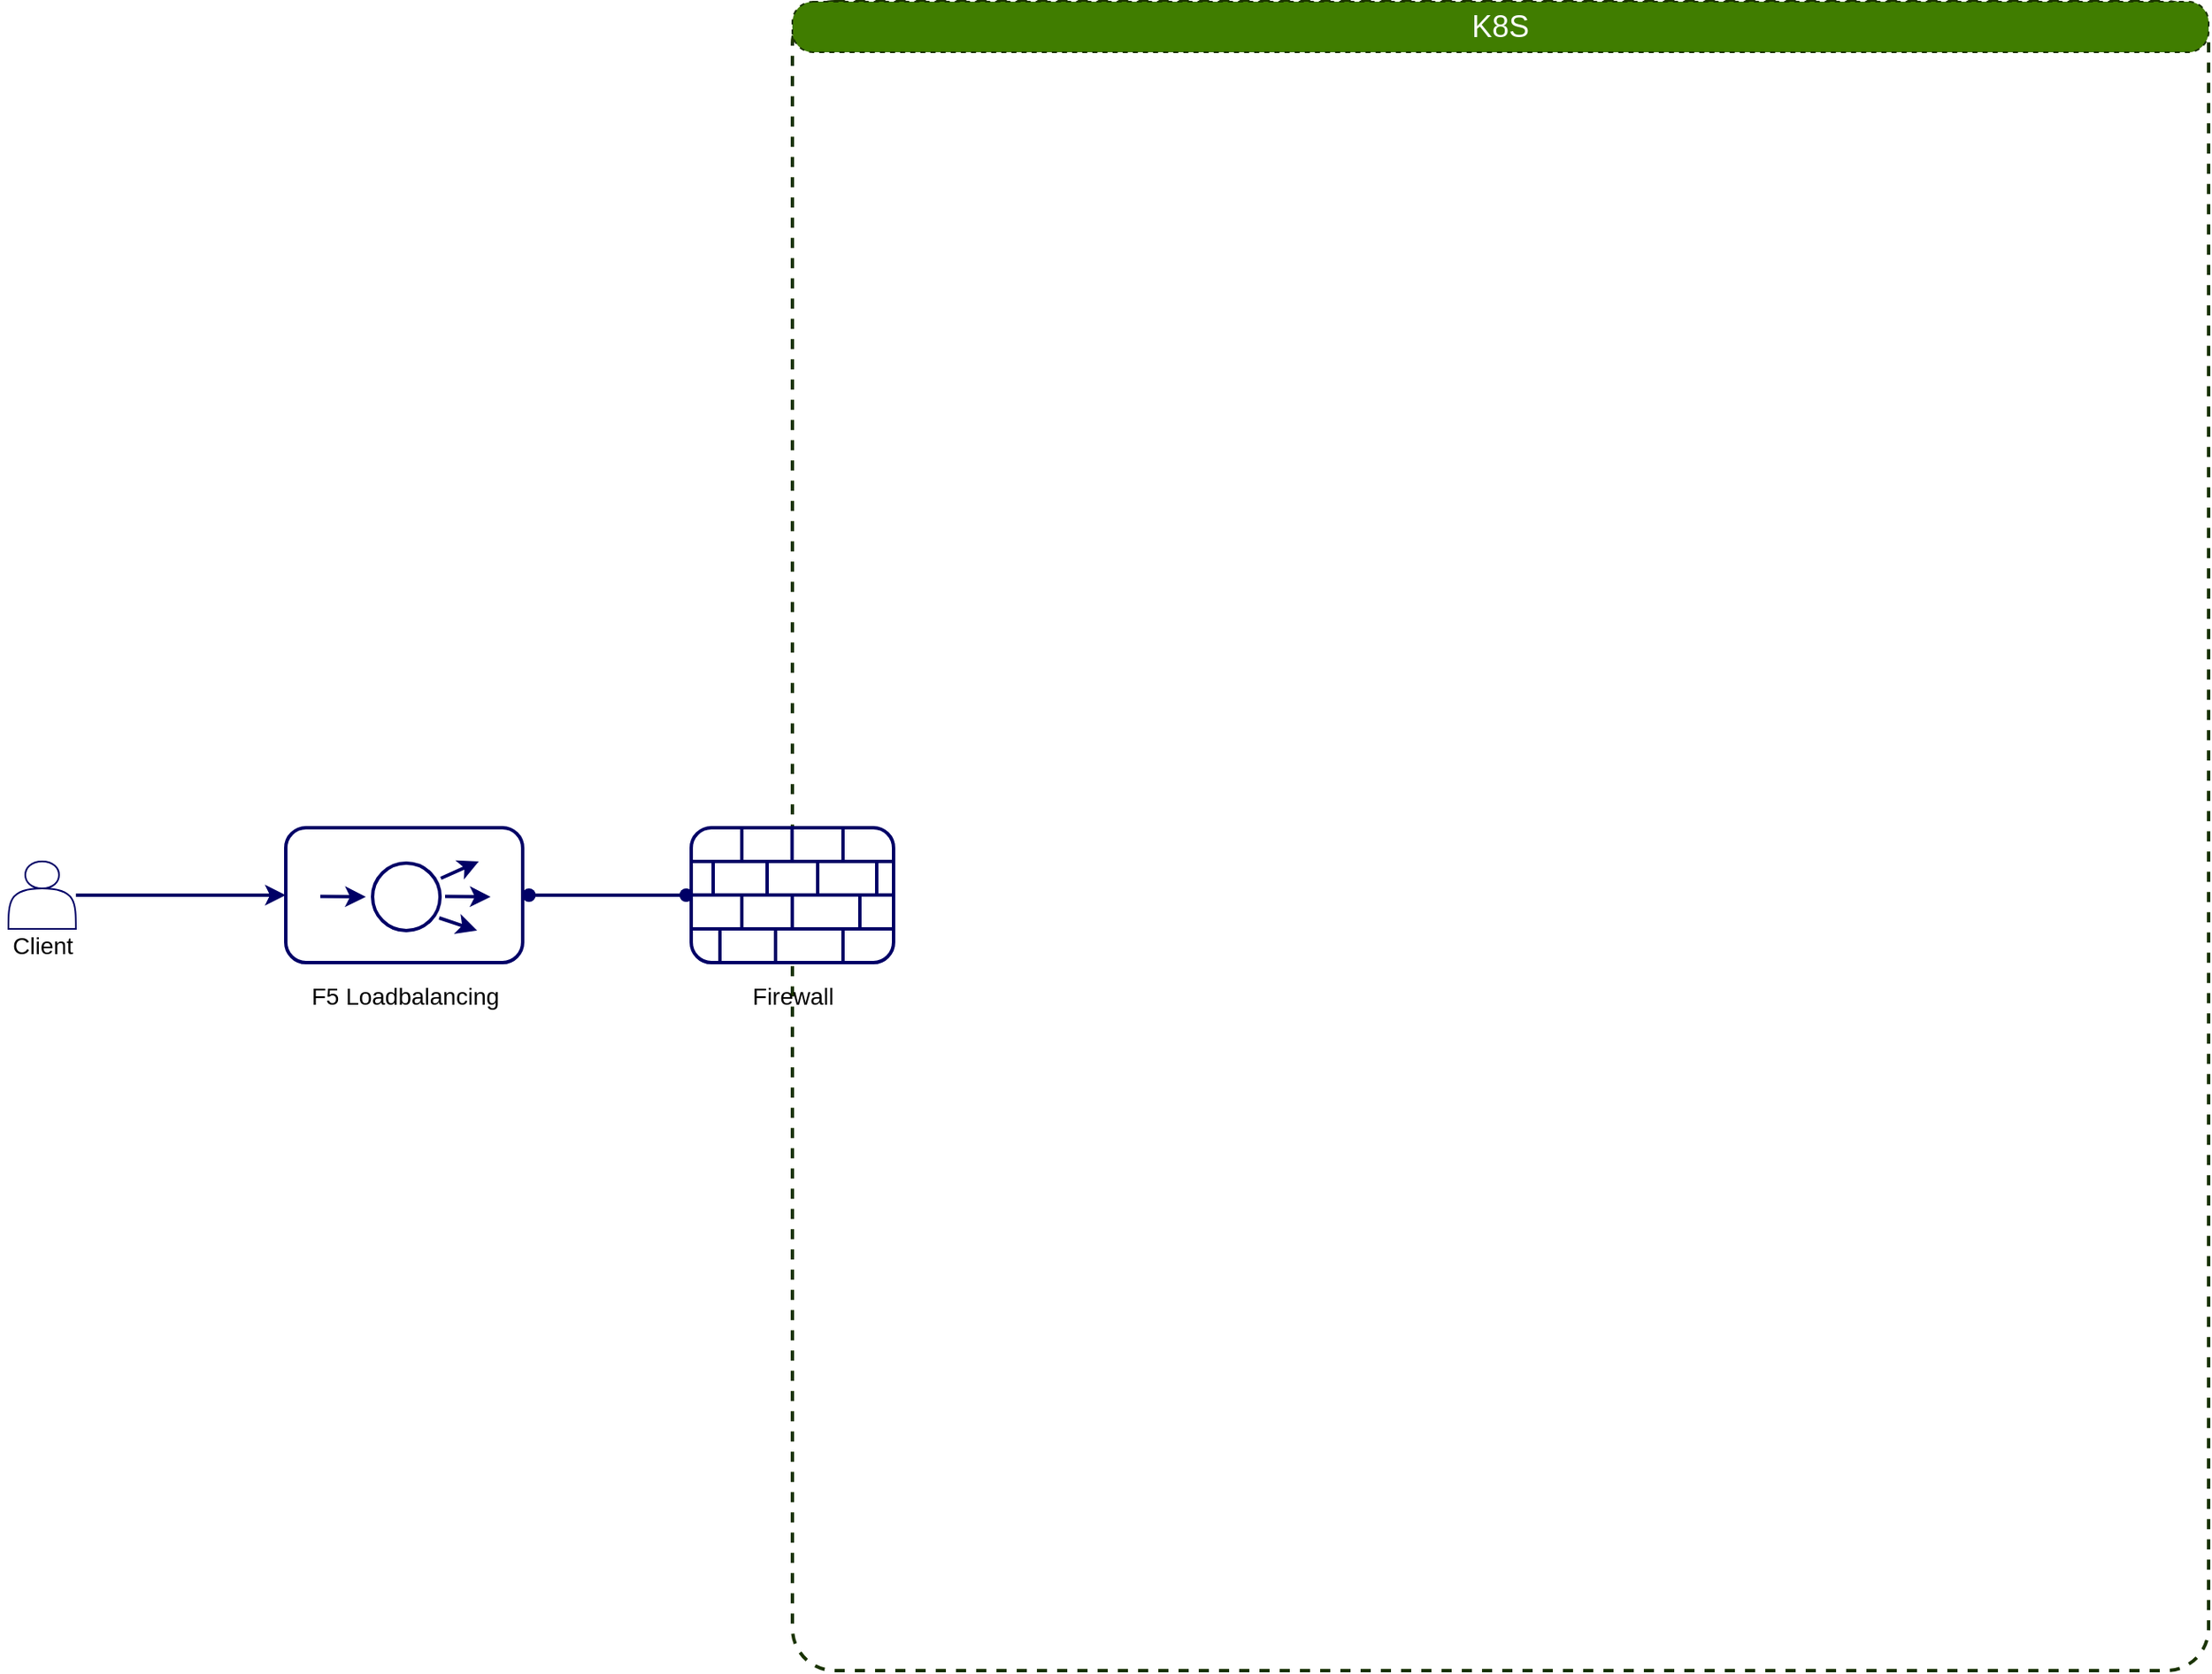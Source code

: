 <mxfile version="15.7.4" type="github">
  <diagram id="7NeZhMhzlDyfyFx5x0S0" name="Trang-1">
    <mxGraphModel dx="1884" dy="1044" grid="1" gridSize="10" guides="1" tooltips="1" connect="1" arrows="1" fold="1" page="1" pageScale="1" pageWidth="4681" pageHeight="3300" math="0" shadow="0">
      <root>
        <mxCell id="0" />
        <mxCell id="1" parent="0" />
        <mxCell id="WZIwgjO6Ospco73MhqYw-19" value="" style="group" vertex="1" connectable="0" parent="1">
          <mxGeometry x="319.5" y="1000" width="140.5" height="80" as="geometry" />
        </mxCell>
        <mxCell id="WZIwgjO6Ospco73MhqYw-12" value="" style="rounded=1;whiteSpace=wrap;html=1;strokeColor=#000066;strokeWidth=2;" vertex="1" parent="WZIwgjO6Ospco73MhqYw-19">
          <mxGeometry width="140.5" height="80" as="geometry" />
        </mxCell>
        <mxCell id="WZIwgjO6Ospco73MhqYw-13" value="" style="group" vertex="1" connectable="0" parent="WZIwgjO6Ospco73MhqYw-19">
          <mxGeometry x="20.5" y="20" width="101" height="41" as="geometry" />
        </mxCell>
        <mxCell id="WZIwgjO6Ospco73MhqYw-14" value="" style="ellipse;whiteSpace=wrap;html=1;aspect=fixed;strokeColor=#000066;strokeWidth=2;" vertex="1" parent="WZIwgjO6Ospco73MhqYw-13">
          <mxGeometry x="31" y="1" width="40" height="40" as="geometry" />
        </mxCell>
        <mxCell id="WZIwgjO6Ospco73MhqYw-15" value="" style="endArrow=classic;html=1;rounded=0;strokeWidth=2;strokeColor=#000066;" edge="1" parent="WZIwgjO6Ospco73MhqYw-13">
          <mxGeometry width="50" height="50" relative="1" as="geometry">
            <mxPoint x="71.5" y="10" as="sourcePoint" />
            <mxPoint x="94" as="targetPoint" />
          </mxGeometry>
        </mxCell>
        <mxCell id="WZIwgjO6Ospco73MhqYw-16" value="" style="endArrow=classic;html=1;rounded=0;strokeWidth=2;strokeColor=#000066;" edge="1" parent="WZIwgjO6Ospco73MhqYw-13">
          <mxGeometry width="50" height="50" relative="1" as="geometry">
            <mxPoint x="70.5" y="33.5" as="sourcePoint" />
            <mxPoint x="93" y="41" as="targetPoint" />
          </mxGeometry>
        </mxCell>
        <mxCell id="WZIwgjO6Ospco73MhqYw-17" value="" style="endArrow=classic;html=1;rounded=0;strokeWidth=2;strokeColor=#000066;" edge="1" parent="WZIwgjO6Ospco73MhqYw-13">
          <mxGeometry width="50" height="50" relative="1" as="geometry">
            <mxPoint x="74" y="20.76" as="sourcePoint" />
            <mxPoint x="101" y="21" as="targetPoint" />
          </mxGeometry>
        </mxCell>
        <mxCell id="WZIwgjO6Ospco73MhqYw-18" value="" style="endArrow=classic;html=1;rounded=0;strokeWidth=2;strokeColor=#000066;" edge="1" parent="WZIwgjO6Ospco73MhqYw-13">
          <mxGeometry width="50" height="50" relative="1" as="geometry">
            <mxPoint y="20.76" as="sourcePoint" />
            <mxPoint x="27" y="21" as="targetPoint" />
          </mxGeometry>
        </mxCell>
        <mxCell id="WZIwgjO6Ospco73MhqYw-22" value="&lt;font style=&quot;font-size: 14px&quot;&gt;F5 Loadbalancing&lt;/font&gt;" style="text;html=1;align=center;verticalAlign=middle;resizable=0;points=[];autosize=1;strokeColor=none;fillColor=none;" vertex="1" parent="1">
          <mxGeometry x="324.75" y="1090" width="130" height="20" as="geometry" />
        </mxCell>
        <mxCell id="WZIwgjO6Ospco73MhqYw-24" value="" style="group" vertex="1" connectable="0" parent="1">
          <mxGeometry x="150" y="1020" width="50" height="60" as="geometry" />
        </mxCell>
        <mxCell id="WZIwgjO6Ospco73MhqYw-1" value="" style="shape=actor;whiteSpace=wrap;html=1;strokeColor=#000066;" vertex="1" parent="WZIwgjO6Ospco73MhqYw-24">
          <mxGeometry x="5" width="40" height="40" as="geometry" />
        </mxCell>
        <mxCell id="WZIwgjO6Ospco73MhqYw-2" value="&lt;font style=&quot;font-size: 14px&quot;&gt;Client&lt;/font&gt;" style="text;html=1;align=center;verticalAlign=middle;resizable=0;points=[];autosize=1;strokeColor=none;fillColor=none;" vertex="1" parent="WZIwgjO6Ospco73MhqYw-24">
          <mxGeometry y="40" width="50" height="20" as="geometry" />
        </mxCell>
        <mxCell id="WZIwgjO6Ospco73MhqYw-25" style="edgeStyle=orthogonalEdgeStyle;rounded=0;orthogonalLoop=1;jettySize=auto;html=1;strokeColor=#000066;strokeWidth=2;" edge="1" parent="1" source="WZIwgjO6Ospco73MhqYw-1" target="WZIwgjO6Ospco73MhqYw-12">
          <mxGeometry relative="1" as="geometry" />
        </mxCell>
        <mxCell id="WZIwgjO6Ospco73MhqYw-28" value="" style="shape=waypoint;sketch=0;fillStyle=solid;size=6;pointerEvents=1;points=[];fillColor=none;resizable=0;rotatable=0;perimeter=centerPerimeter;snapToPoint=1;strokeColor=#000066;strokeWidth=2;" vertex="1" parent="1">
          <mxGeometry x="537" y="1020" width="40" height="40" as="geometry" />
        </mxCell>
        <mxCell id="WZIwgjO6Ospco73MhqYw-29" value="" style="shape=waypoint;sketch=0;fillStyle=solid;size=6;pointerEvents=1;points=[];fillColor=none;resizable=0;rotatable=0;perimeter=centerPerimeter;snapToPoint=1;strokeColor=#000066;strokeWidth=2;" vertex="1" parent="1">
          <mxGeometry x="443.75" y="1020" width="40" height="40" as="geometry" />
        </mxCell>
        <mxCell id="WZIwgjO6Ospco73MhqYw-30" value="" style="line;strokeWidth=2;html=1;perimeter=backbonePerimeter;points=[];outlineConnect=0;strokeColor=#000066;" vertex="1" parent="1">
          <mxGeometry x="460" y="1035" width="100" height="10" as="geometry" />
        </mxCell>
        <mxCell id="WZIwgjO6Ospco73MhqYw-53" value="" style="rounded=1;whiteSpace=wrap;html=1;strokeColor=#1A3300;strokeWidth=2;fillColor=none;arcSize=3;dashed=1;" vertex="1" parent="1">
          <mxGeometry x="620" y="510" width="840" height="990" as="geometry" />
        </mxCell>
        <mxCell id="WZIwgjO6Ospco73MhqYw-54" value="" style="group" vertex="1" connectable="0" parent="1">
          <mxGeometry x="560" y="1000" width="120.0" height="110" as="geometry" />
        </mxCell>
        <mxCell id="WZIwgjO6Ospco73MhqYw-27" value="" style="rounded=1;whiteSpace=wrap;html=1;strokeColor=#000066;strokeWidth=2;" vertex="1" parent="WZIwgjO6Ospco73MhqYw-54">
          <mxGeometry width="120" height="80" as="geometry" />
        </mxCell>
        <mxCell id="WZIwgjO6Ospco73MhqYw-32" value="" style="endArrow=none;html=1;rounded=0;strokeColor=#000066;strokeWidth=2;exitX=0.25;exitY=0;exitDx=0;exitDy=0;entryX=0.25;entryY=0.25;entryDx=0;entryDy=0;entryPerimeter=0;" edge="1" parent="WZIwgjO6Ospco73MhqYw-54" source="WZIwgjO6Ospco73MhqYw-27" target="WZIwgjO6Ospco73MhqYw-27">
          <mxGeometry width="50" height="50" relative="1" as="geometry">
            <mxPoint x="60" y="60" as="sourcePoint" />
            <mxPoint x="110" y="10" as="targetPoint" />
          </mxGeometry>
        </mxCell>
        <mxCell id="WZIwgjO6Ospco73MhqYw-33" value="" style="endArrow=none;html=1;rounded=0;strokeColor=#000066;strokeWidth=2;exitX=0.25;exitY=0;exitDx=0;exitDy=0;entryX=0.25;entryY=0.25;entryDx=0;entryDy=0;entryPerimeter=0;" edge="1" parent="WZIwgjO6Ospco73MhqYw-54">
          <mxGeometry width="50" height="50" relative="1" as="geometry">
            <mxPoint x="59.8" as="sourcePoint" />
            <mxPoint x="59.8" y="20" as="targetPoint" />
          </mxGeometry>
        </mxCell>
        <mxCell id="WZIwgjO6Ospco73MhqYw-35" value="" style="endArrow=none;html=1;rounded=0;strokeColor=#000066;strokeWidth=2;exitX=0.25;exitY=0;exitDx=0;exitDy=0;entryX=0.25;entryY=0.25;entryDx=0;entryDy=0;entryPerimeter=0;" edge="1" parent="WZIwgjO6Ospco73MhqYw-54">
          <mxGeometry width="50" height="50" relative="1" as="geometry">
            <mxPoint x="90" as="sourcePoint" />
            <mxPoint x="90" y="20" as="targetPoint" />
          </mxGeometry>
        </mxCell>
        <mxCell id="WZIwgjO6Ospco73MhqYw-36" value="" style="endArrow=none;html=1;rounded=0;strokeColor=#000066;strokeWidth=2;exitX=0;exitY=0.25;exitDx=0;exitDy=0;startSize=6;entryX=1;entryY=0.25;entryDx=0;entryDy=0;" edge="1" parent="WZIwgjO6Ospco73MhqYw-54" target="WZIwgjO6Ospco73MhqYw-27">
          <mxGeometry width="50" height="50" relative="1" as="geometry">
            <mxPoint y="20" as="sourcePoint" />
            <mxPoint x="40" y="20" as="targetPoint" />
          </mxGeometry>
        </mxCell>
        <mxCell id="WZIwgjO6Ospco73MhqYw-39" value="" style="endArrow=none;html=1;rounded=0;strokeColor=#000066;strokeWidth=2;exitX=0;exitY=0.25;exitDx=0;exitDy=0;startSize=6;entryX=1;entryY=0.25;entryDx=0;entryDy=0;" edge="1" parent="WZIwgjO6Ospco73MhqYw-54">
          <mxGeometry width="50" height="50" relative="1" as="geometry">
            <mxPoint y="39.9" as="sourcePoint" />
            <mxPoint x="120.0" y="39.9" as="targetPoint" />
          </mxGeometry>
        </mxCell>
        <mxCell id="WZIwgjO6Ospco73MhqYw-40" value="" style="endArrow=none;html=1;rounded=0;strokeColor=#000066;strokeWidth=2;exitX=0;exitY=0.25;exitDx=0;exitDy=0;startSize=6;entryX=1;entryY=0.25;entryDx=0;entryDy=0;" edge="1" parent="WZIwgjO6Ospco73MhqYw-54">
          <mxGeometry width="50" height="50" relative="1" as="geometry">
            <mxPoint y="60" as="sourcePoint" />
            <mxPoint x="120.0" y="60" as="targetPoint" />
          </mxGeometry>
        </mxCell>
        <mxCell id="WZIwgjO6Ospco73MhqYw-41" value="" style="endArrow=none;html=1;rounded=0;strokeColor=#000066;strokeWidth=2;exitX=0.25;exitY=0;exitDx=0;exitDy=0;entryX=0.25;entryY=0.25;entryDx=0;entryDy=0;entryPerimeter=0;" edge="1" parent="WZIwgjO6Ospco73MhqYw-54">
          <mxGeometry width="50" height="50" relative="1" as="geometry">
            <mxPoint x="45" y="20" as="sourcePoint" />
            <mxPoint x="45" y="40" as="targetPoint" />
          </mxGeometry>
        </mxCell>
        <mxCell id="WZIwgjO6Ospco73MhqYw-42" value="" style="endArrow=none;html=1;rounded=0;strokeColor=#000066;strokeWidth=2;exitX=0.25;exitY=0;exitDx=0;exitDy=0;entryX=0.25;entryY=0.25;entryDx=0;entryDy=0;entryPerimeter=0;" edge="1" parent="WZIwgjO6Ospco73MhqYw-54">
          <mxGeometry width="50" height="50" relative="1" as="geometry">
            <mxPoint x="13" y="20" as="sourcePoint" />
            <mxPoint x="13" y="40" as="targetPoint" />
          </mxGeometry>
        </mxCell>
        <mxCell id="WZIwgjO6Ospco73MhqYw-43" value="" style="endArrow=none;html=1;rounded=0;strokeColor=#000066;strokeWidth=2;exitX=0.25;exitY=0;exitDx=0;exitDy=0;entryX=0.25;entryY=0.25;entryDx=0;entryDy=0;entryPerimeter=0;" edge="1" parent="WZIwgjO6Ospco73MhqYw-54">
          <mxGeometry width="50" height="50" relative="1" as="geometry">
            <mxPoint x="30" y="40" as="sourcePoint" />
            <mxPoint x="30" y="60" as="targetPoint" />
          </mxGeometry>
        </mxCell>
        <mxCell id="WZIwgjO6Ospco73MhqYw-44" value="" style="endArrow=none;html=1;rounded=0;strokeColor=#000066;strokeWidth=2;exitX=0.25;exitY=0;exitDx=0;exitDy=0;entryX=0.25;entryY=0.25;entryDx=0;entryDy=0;entryPerimeter=0;" edge="1" parent="WZIwgjO6Ospco73MhqYw-54">
          <mxGeometry width="50" height="50" relative="1" as="geometry">
            <mxPoint x="30" y="40" as="sourcePoint" />
            <mxPoint x="30" y="60" as="targetPoint" />
          </mxGeometry>
        </mxCell>
        <mxCell id="WZIwgjO6Ospco73MhqYw-45" value="" style="endArrow=none;html=1;rounded=0;strokeColor=#000066;strokeWidth=2;exitX=0.25;exitY=0;exitDx=0;exitDy=0;entryX=0.25;entryY=0.25;entryDx=0;entryDy=0;entryPerimeter=0;" edge="1" parent="WZIwgjO6Ospco73MhqYw-54">
          <mxGeometry width="50" height="50" relative="1" as="geometry">
            <mxPoint x="75" y="20" as="sourcePoint" />
            <mxPoint x="75" y="40" as="targetPoint" />
          </mxGeometry>
        </mxCell>
        <mxCell id="WZIwgjO6Ospco73MhqYw-46" value="" style="endArrow=none;html=1;rounded=0;strokeColor=#000066;strokeWidth=2;exitX=0.25;exitY=0;exitDx=0;exitDy=0;entryX=0.25;entryY=0.25;entryDx=0;entryDy=0;entryPerimeter=0;fontStyle=1" edge="1" parent="WZIwgjO6Ospco73MhqYw-54">
          <mxGeometry width="50" height="50" relative="1" as="geometry">
            <mxPoint x="50" y="60" as="sourcePoint" />
            <mxPoint x="50" y="80" as="targetPoint" />
          </mxGeometry>
        </mxCell>
        <mxCell id="WZIwgjO6Ospco73MhqYw-47" value="" style="endArrow=none;html=1;rounded=0;strokeColor=#000066;strokeWidth=2;exitX=0.25;exitY=0;exitDx=0;exitDy=0;entryX=0.25;entryY=0.25;entryDx=0;entryDy=0;entryPerimeter=0;fontStyle=1" edge="1" parent="WZIwgjO6Ospco73MhqYw-54">
          <mxGeometry width="50" height="50" relative="1" as="geometry">
            <mxPoint x="59.9" y="40" as="sourcePoint" />
            <mxPoint x="59.9" y="60" as="targetPoint" />
          </mxGeometry>
        </mxCell>
        <mxCell id="WZIwgjO6Ospco73MhqYw-48" value="" style="endArrow=none;html=1;rounded=0;strokeColor=#000066;strokeWidth=2;exitX=0.25;exitY=0;exitDx=0;exitDy=0;entryX=0.25;entryY=0.25;entryDx=0;entryDy=0;entryPerimeter=0;fontStyle=1" edge="1" parent="WZIwgjO6Ospco73MhqYw-54">
          <mxGeometry width="50" height="50" relative="1" as="geometry">
            <mxPoint x="17" y="60" as="sourcePoint" />
            <mxPoint x="17" y="80" as="targetPoint" />
          </mxGeometry>
        </mxCell>
        <mxCell id="WZIwgjO6Ospco73MhqYw-49" value="" style="endArrow=none;html=1;rounded=0;strokeColor=#000066;strokeWidth=2;exitX=0.25;exitY=0;exitDx=0;exitDy=0;entryX=0.25;entryY=0.25;entryDx=0;entryDy=0;entryPerimeter=0;fontStyle=1" edge="1" parent="WZIwgjO6Ospco73MhqYw-54">
          <mxGeometry width="50" height="50" relative="1" as="geometry">
            <mxPoint x="90" y="60" as="sourcePoint" />
            <mxPoint x="90" y="80" as="targetPoint" />
          </mxGeometry>
        </mxCell>
        <mxCell id="WZIwgjO6Ospco73MhqYw-50" value="" style="endArrow=none;html=1;rounded=0;strokeColor=#000066;strokeWidth=2;exitX=0.25;exitY=0;exitDx=0;exitDy=0;entryX=0.25;entryY=0.25;entryDx=0;entryDy=0;entryPerimeter=0;fontStyle=1" edge="1" parent="WZIwgjO6Ospco73MhqYw-54">
          <mxGeometry width="50" height="50" relative="1" as="geometry">
            <mxPoint x="100.0" y="40" as="sourcePoint" />
            <mxPoint x="100.0" y="60" as="targetPoint" />
          </mxGeometry>
        </mxCell>
        <mxCell id="WZIwgjO6Ospco73MhqYw-51" value="" style="endArrow=none;html=1;rounded=0;strokeColor=#000066;strokeWidth=2;exitX=0.25;exitY=0;exitDx=0;exitDy=0;entryX=0.25;entryY=0.25;entryDx=0;entryDy=0;entryPerimeter=0;fontStyle=1" edge="1" parent="WZIwgjO6Ospco73MhqYw-54">
          <mxGeometry width="50" height="50" relative="1" as="geometry">
            <mxPoint x="110.0" y="20" as="sourcePoint" />
            <mxPoint x="110.0" y="40" as="targetPoint" />
          </mxGeometry>
        </mxCell>
        <mxCell id="WZIwgjO6Ospco73MhqYw-52" value="&lt;font style=&quot;font-size: 14px&quot;&gt;Firewall&lt;/font&gt;" style="text;html=1;align=center;verticalAlign=middle;resizable=0;points=[];autosize=1;strokeColor=none;fillColor=none;" vertex="1" parent="WZIwgjO6Ospco73MhqYw-54">
          <mxGeometry x="30" y="90" width="60" height="20" as="geometry" />
        </mxCell>
        <mxCell id="WZIwgjO6Ospco73MhqYw-58" value="&lt;font color=&quot;#ffffff&quot; style=&quot;font-size: 18px&quot;&gt;K8S&lt;/font&gt;" style="rounded=1;whiteSpace=wrap;html=1;dashed=1;fontSize=14;strokeColor=#1A3300;strokeWidth=1;fillColor=#407D00;arcSize=41;" vertex="1" parent="1">
          <mxGeometry x="620" y="510" width="840" height="30" as="geometry" />
        </mxCell>
      </root>
    </mxGraphModel>
  </diagram>
</mxfile>
